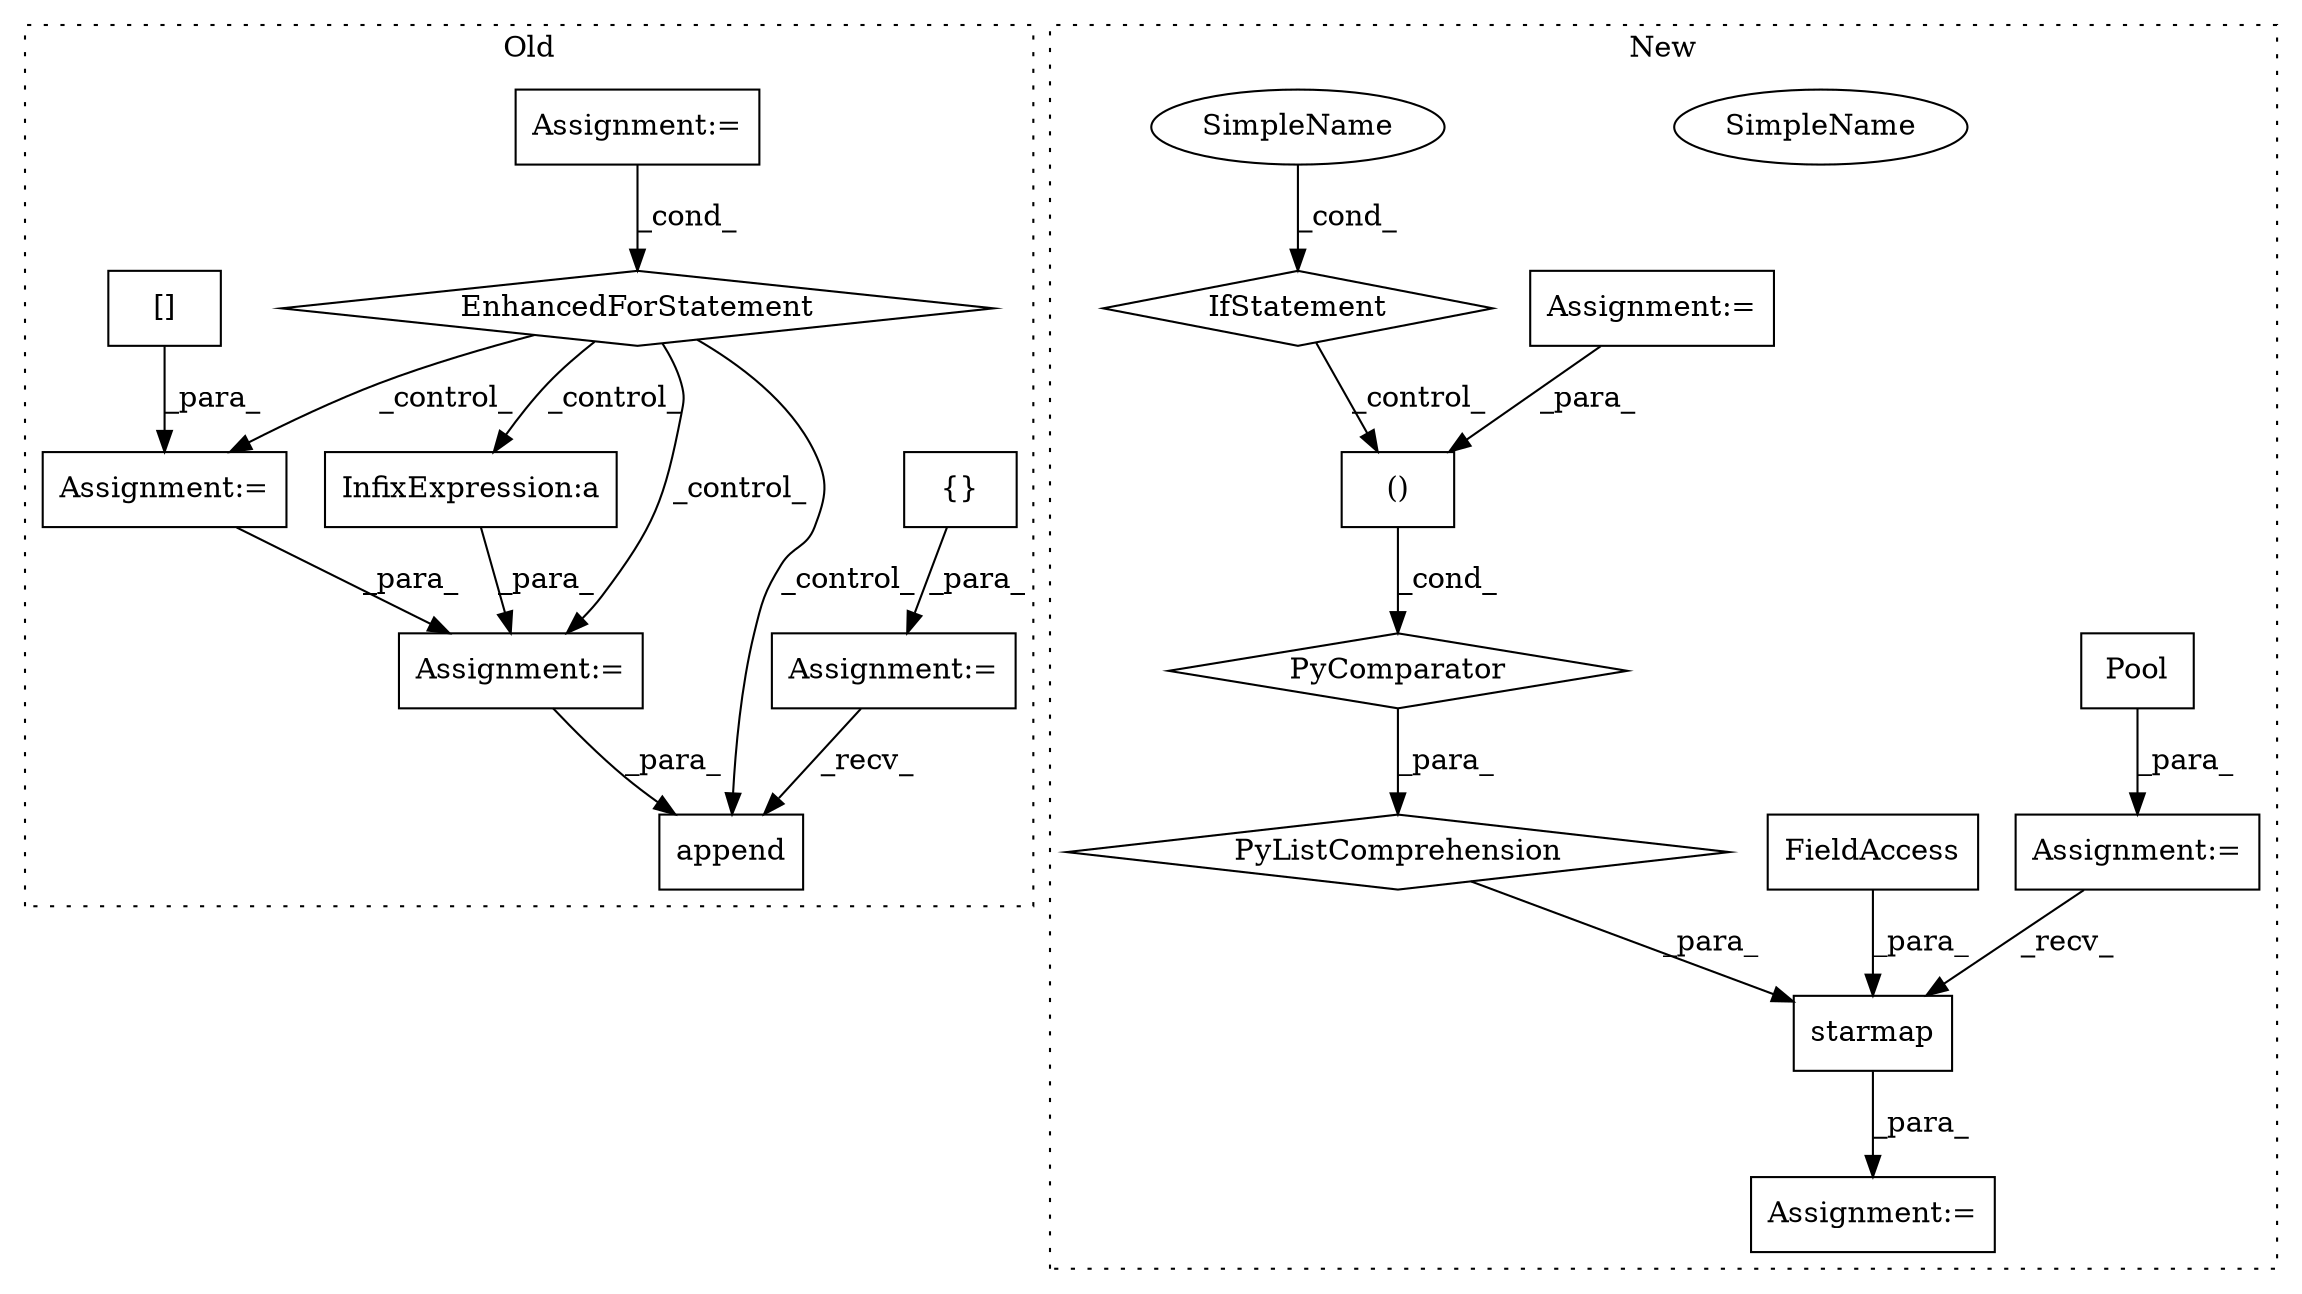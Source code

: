 digraph G {
subgraph cluster0 {
1 [label="{}" a="4" s="1449" l="2" shape="box"];
3 [label="Assignment:=" a="7" s="1439" l="1" shape="box"];
5 [label="append" a="32" s="1770,1780" l="7,1" shape="box"];
7 [label="EnhancedForStatement" a="70" s="1457,1533" l="53,2" shape="diamond"];
10 [label="InfixExpression:a" a="27" s="1698" l="3" shape="box"];
16 [label="Assignment:=" a="7" s="1544" l="1" shape="box"];
17 [label="[]" a="2" s="1545,1573" l="4,1" shape="box"];
18 [label="Assignment:=" a="7" s="1651" l="1" shape="box"];
19 [label="Assignment:=" a="7" s="1457,1533" l="53,2" shape="box"];
label = "Old";
style="dotted";
}
subgraph cluster1 {
2 [label="Pool" a="32" s="1488,1520" l="5,1" shape="box"];
4 [label="Assignment:=" a="7" s="1471" l="1" shape="box"];
6 [label="Assignment:=" a="7" s="1531" l="1" shape="box"];
8 [label="()" a="106" s="1576" l="127" shape="box"];
9 [label="IfStatement" a="25" s="1762" l="31" shape="diamond"];
11 [label="starmap" a="32" s="1537,1806" l="8,-10" shape="box"];
12 [label="FieldAccess" a="22" s="1545" l="14" shape="box"];
13 [label="SimpleName" a="42" s="1788" l="5" shape="ellipse"];
14 [label="PyListComprehension" a="109" s="1576" l="230" shape="diamond"];
15 [label="PyComparator" a="113" s="1762" l="31" shape="diamond"];
20 [label="Assignment:=" a="7" s="1762" l="31" shape="box"];
21 [label="SimpleName" a="42" s="1788" l="5" shape="ellipse"];
label = "New";
style="dotted";
}
1 -> 3 [label="_para_"];
2 -> 4 [label="_para_"];
3 -> 5 [label="_recv_"];
4 -> 11 [label="_recv_"];
7 -> 18 [label="_control_"];
7 -> 5 [label="_control_"];
7 -> 10 [label="_control_"];
7 -> 16 [label="_control_"];
8 -> 15 [label="_cond_"];
9 -> 8 [label="_control_"];
10 -> 18 [label="_para_"];
11 -> 6 [label="_para_"];
12 -> 11 [label="_para_"];
14 -> 11 [label="_para_"];
15 -> 14 [label="_para_"];
16 -> 18 [label="_para_"];
17 -> 16 [label="_para_"];
18 -> 5 [label="_para_"];
19 -> 7 [label="_cond_"];
20 -> 8 [label="_para_"];
21 -> 9 [label="_cond_"];
}